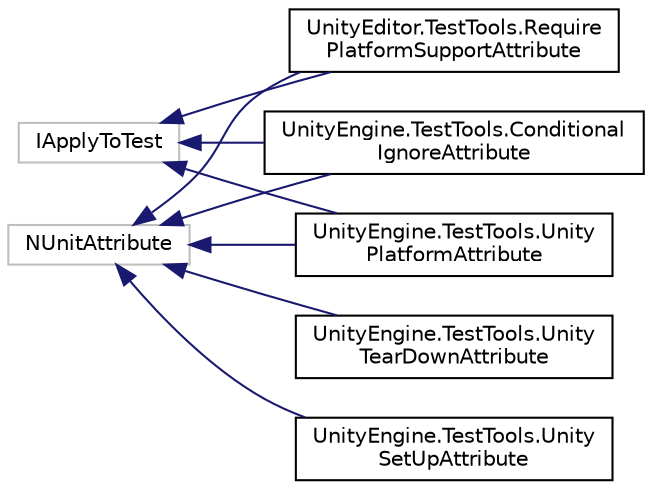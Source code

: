digraph "Graphical Class Hierarchy"
{
 // LATEX_PDF_SIZE
  edge [fontname="Helvetica",fontsize="10",labelfontname="Helvetica",labelfontsize="10"];
  node [fontname="Helvetica",fontsize="10",shape=record];
  rankdir="LR";
  Node494 [label="IApplyToTest",height=0.2,width=0.4,color="grey75", fillcolor="white", style="filled",tooltip=" "];
  Node494 -> Node0 [dir="back",color="midnightblue",fontsize="10",style="solid",fontname="Helvetica"];
  Node0 [label="UnityEditor.TestTools.Require\lPlatformSupportAttribute",height=0.2,width=0.4,color="black", fillcolor="white", style="filled",URL="$class_unity_editor_1_1_test_tools_1_1_require_platform_support_attribute.html",tooltip=" "];
  Node494 -> Node200 [dir="back",color="midnightblue",fontsize="10",style="solid",fontname="Helvetica"];
  Node200 [label="UnityEngine.TestTools.Conditional\lIgnoreAttribute",height=0.2,width=0.4,color="black", fillcolor="white", style="filled",URL="$class_unity_engine_1_1_test_tools_1_1_conditional_ignore_attribute.html",tooltip=" "];
  Node494 -> Node201 [dir="back",color="midnightblue",fontsize="10",style="solid",fontname="Helvetica"];
  Node201 [label="UnityEngine.TestTools.Unity\lPlatformAttribute",height=0.2,width=0.4,color="black", fillcolor="white", style="filled",URL="$class_unity_engine_1_1_test_tools_1_1_unity_platform_attribute.html",tooltip=" "];
  Node198 [label="NUnitAttribute",height=0.2,width=0.4,color="grey75", fillcolor="white", style="filled",tooltip=" "];
  Node198 -> Node0 [dir="back",color="midnightblue",fontsize="10",style="solid",fontname="Helvetica"];
  Node198 -> Node200 [dir="back",color="midnightblue",fontsize="10",style="solid",fontname="Helvetica"];
  Node198 -> Node201 [dir="back",color="midnightblue",fontsize="10",style="solid",fontname="Helvetica"];
  Node198 -> Node202 [dir="back",color="midnightblue",fontsize="10",style="solid",fontname="Helvetica"];
  Node202 [label="UnityEngine.TestTools.Unity\lSetUpAttribute",height=0.2,width=0.4,color="black", fillcolor="white", style="filled",URL="$class_unity_engine_1_1_test_tools_1_1_unity_set_up_attribute.html",tooltip=" "];
  Node198 -> Node203 [dir="back",color="midnightblue",fontsize="10",style="solid",fontname="Helvetica"];
  Node203 [label="UnityEngine.TestTools.Unity\lTearDownAttribute",height=0.2,width=0.4,color="black", fillcolor="white", style="filled",URL="$class_unity_engine_1_1_test_tools_1_1_unity_tear_down_attribute.html",tooltip=" "];
}
